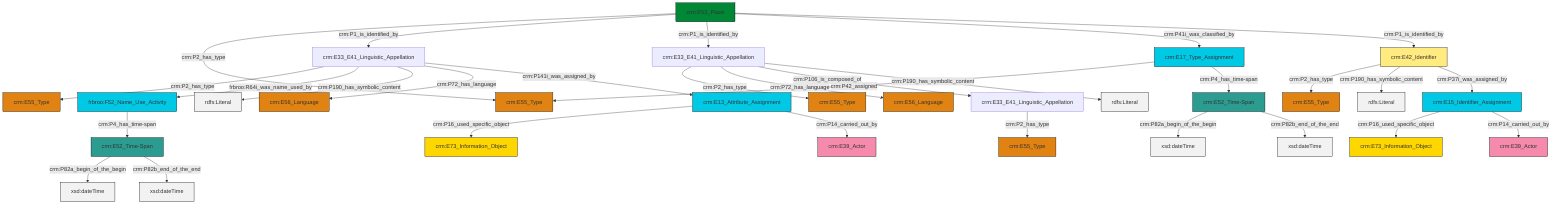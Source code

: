 graph TD
classDef Literal fill:#f2f2f2,stroke:#000000;
classDef CRM_Entity fill:#FFFFFF,stroke:#000000;
classDef Temporal_Entity fill:#00C9E6, stroke:#000000;
classDef Type fill:#E18312, stroke:#000000;
classDef Time-Span fill:#2C9C91, stroke:#000000;
classDef Appellation fill:#FFEB7F, stroke:#000000;
classDef Place fill:#008836, stroke:#000000;
classDef Persistent_Item fill:#B266B2, stroke:#000000;
classDef Conceptual_Object fill:#FFD700, stroke:#000000;
classDef Physical_Thing fill:#D2B48C, stroke:#000000;
classDef Actor fill:#f58aad, stroke:#000000;
classDef PC_Classes fill:#4ce600, stroke:#000000;
classDef Multi fill:#cccccc,stroke:#000000;

0["crm:E42_Identifier"]:::Appellation -->|crm:P2_has_type| 1["crm:E55_Type"]:::Type
2["crm:E33_E41_Linguistic_Appellation"]:::Default -->|crm:P2_has_type| 3["crm:E55_Type"]:::Type
4["crm:E53_Place"]:::Place -->|crm:P2_has_type| 5["crm:E55_Type"]:::Type
6["crm:E52_Time-Span"]:::Time-Span -->|crm:P82a_begin_of_the_begin| 7[xsd:dateTime]:::Literal
8["crm:E52_Time-Span"]:::Time-Span -->|crm:P82a_begin_of_the_begin| 9[xsd:dateTime]:::Literal
17["crm:E33_E41_Linguistic_Appellation"]:::Default -->|crm:P2_has_type| 18["crm:E55_Type"]:::Type
0["crm:E42_Identifier"]:::Appellation -->|crm:P190_has_symbolic_content| 22[rdfs:Literal]:::Literal
25["crm:E33_E41_Linguistic_Appellation"]:::Default -->|crm:P2_has_type| 19["crm:E55_Type"]:::Type
4["crm:E53_Place"]:::Place -->|crm:P1_is_identified_by| 2["crm:E33_E41_Linguistic_Appellation"]:::Default
2["crm:E33_E41_Linguistic_Appellation"]:::Default -->|frbroo:R64i_was_name_used_by| 27["frbroo:F52_Name_Use_Activity"]:::Temporal_Entity
25["crm:E33_E41_Linguistic_Appellation"]:::Default -->|crm:P72_has_language| 15["crm:E56_Language"]:::Type
30["crm:E13_Attribute_Assignment"]:::Temporal_Entity -->|crm:P16_used_specific_object| 31["crm:E73_Information_Object"]:::Conceptual_Object
30["crm:E13_Attribute_Assignment"]:::Temporal_Entity -->|crm:P14_carried_out_by| 10["crm:E39_Actor"]:::Actor
27["frbroo:F52_Name_Use_Activity"]:::Temporal_Entity -->|crm:P4_has_time-span| 6["crm:E52_Time-Span"]:::Time-Span
2["crm:E33_E41_Linguistic_Appellation"]:::Default -->|crm:P190_has_symbolic_content| 38[rdfs:Literal]:::Literal
2["crm:E33_E41_Linguistic_Appellation"]:::Default -->|crm:P72_has_language| 12["crm:E56_Language"]:::Type
4["crm:E53_Place"]:::Place -->|crm:P1_is_identified_by| 25["crm:E33_E41_Linguistic_Appellation"]:::Default
0["crm:E42_Identifier"]:::Appellation -->|crm:P37i_was_assigned_by| 23["crm:E15_Identifier_Assignment"]:::Temporal_Entity
23["crm:E15_Identifier_Assignment"]:::Temporal_Entity -->|crm:P16_used_specific_object| 42["crm:E73_Information_Object"]:::Conceptual_Object
4["crm:E53_Place"]:::Place -->|crm:P41i_was_classified_by| 43["crm:E17_Type_Assignment"]:::Temporal_Entity
6["crm:E52_Time-Span"]:::Time-Span -->|crm:P82b_end_of_the_end| 45[xsd:dateTime]:::Literal
8["crm:E52_Time-Span"]:::Time-Span -->|crm:P82b_end_of_the_end| 46[xsd:dateTime]:::Literal
4["crm:E53_Place"]:::Place -->|crm:P1_is_identified_by| 0["crm:E42_Identifier"]:::Appellation
43["crm:E17_Type_Assignment"]:::Temporal_Entity -->|crm:P42_assigned| 5["crm:E55_Type"]:::Type
2["crm:E33_E41_Linguistic_Appellation"]:::Default -->|crm:P141i_was_assigned_by| 30["crm:E13_Attribute_Assignment"]:::Temporal_Entity
23["crm:E15_Identifier_Assignment"]:::Temporal_Entity -->|crm:P14_carried_out_by| 28["crm:E39_Actor"]:::Actor
25["crm:E33_E41_Linguistic_Appellation"]:::Default -->|crm:P106_is_composed_of| 17["crm:E33_E41_Linguistic_Appellation"]:::Default
25["crm:E33_E41_Linguistic_Appellation"]:::Default -->|crm:P190_has_symbolic_content| 49[rdfs:Literal]:::Literal
43["crm:E17_Type_Assignment"]:::Temporal_Entity -->|crm:P4_has_time-span| 8["crm:E52_Time-Span"]:::Time-Span